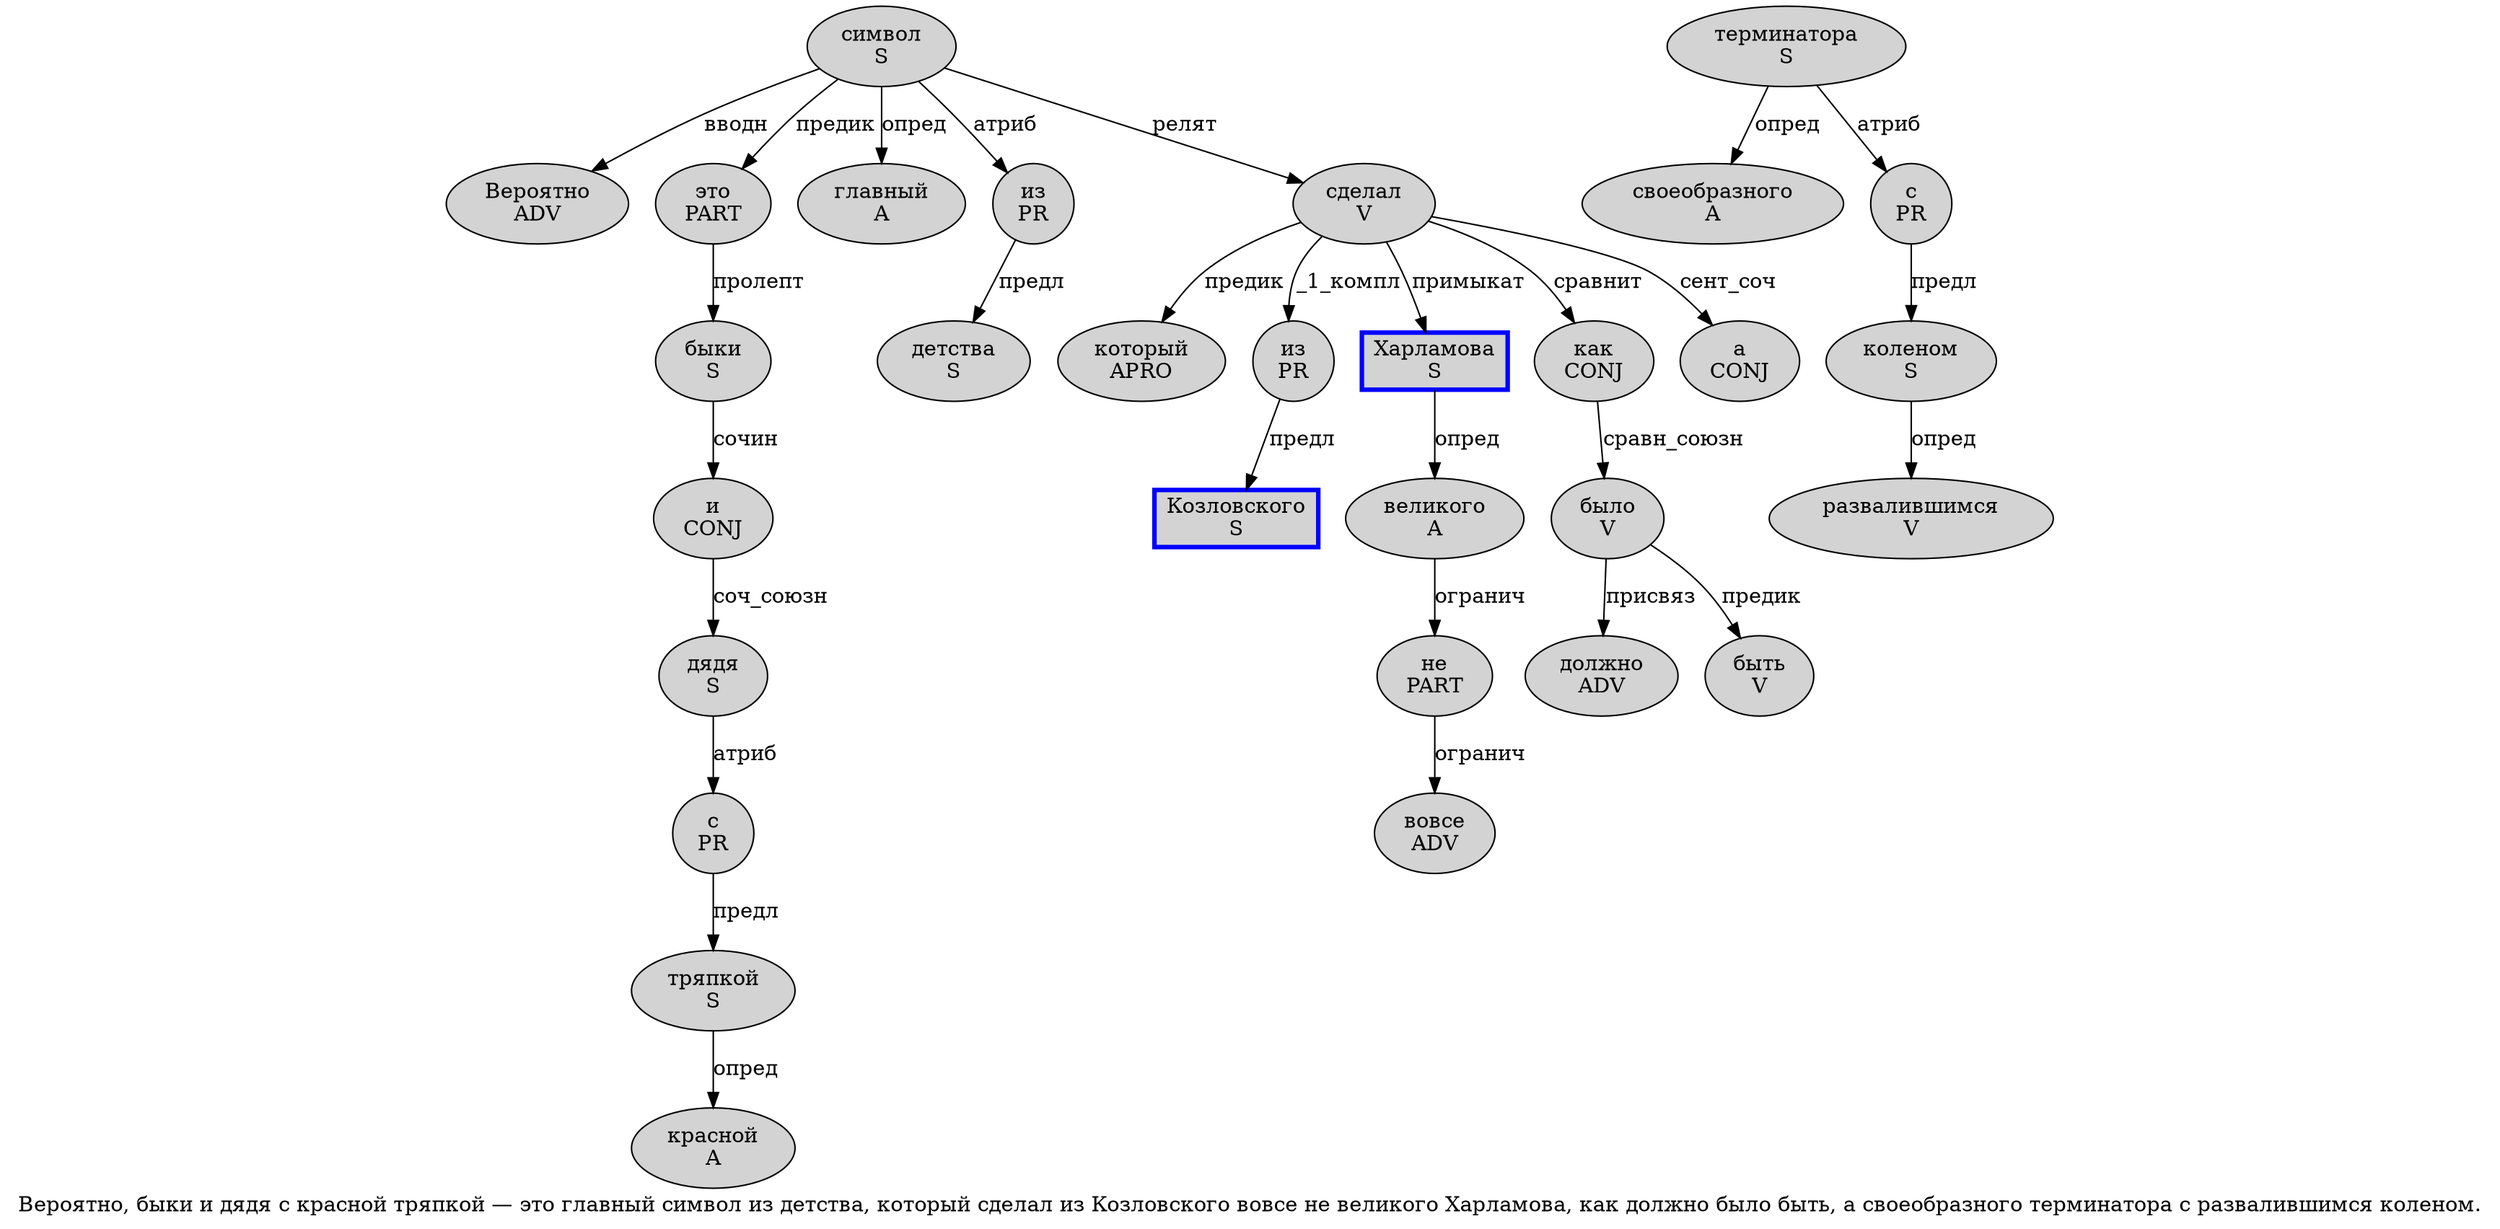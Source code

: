 digraph SENTENCE_3306 {
	graph [label="Вероятно, быки и дядя с красной тряпкой — это главный символ из детства, который сделал из Козловского вовсе не великого Харламова, как должно было быть, а своеобразного терминатора с развалившимся коленом."]
	node [style=filled]
		0 [label="Вероятно
ADV" color="" fillcolor=lightgray penwidth=1 shape=ellipse]
		2 [label="быки
S" color="" fillcolor=lightgray penwidth=1 shape=ellipse]
		3 [label="и
CONJ" color="" fillcolor=lightgray penwidth=1 shape=ellipse]
		4 [label="дядя
S" color="" fillcolor=lightgray penwidth=1 shape=ellipse]
		5 [label="с
PR" color="" fillcolor=lightgray penwidth=1 shape=ellipse]
		6 [label="красной
A" color="" fillcolor=lightgray penwidth=1 shape=ellipse]
		7 [label="тряпкой
S" color="" fillcolor=lightgray penwidth=1 shape=ellipse]
		9 [label="это
PART" color="" fillcolor=lightgray penwidth=1 shape=ellipse]
		10 [label="главный
A" color="" fillcolor=lightgray penwidth=1 shape=ellipse]
		11 [label="символ
S" color="" fillcolor=lightgray penwidth=1 shape=ellipse]
		12 [label="из
PR" color="" fillcolor=lightgray penwidth=1 shape=ellipse]
		13 [label="детства
S" color="" fillcolor=lightgray penwidth=1 shape=ellipse]
		15 [label="который
APRO" color="" fillcolor=lightgray penwidth=1 shape=ellipse]
		16 [label="сделал
V" color="" fillcolor=lightgray penwidth=1 shape=ellipse]
		17 [label="из
PR" color="" fillcolor=lightgray penwidth=1 shape=ellipse]
		18 [label="Козловского
S" color=blue fillcolor=lightgray penwidth=3 shape=box]
		19 [label="вовсе
ADV" color="" fillcolor=lightgray penwidth=1 shape=ellipse]
		20 [label="не
PART" color="" fillcolor=lightgray penwidth=1 shape=ellipse]
		21 [label="великого
A" color="" fillcolor=lightgray penwidth=1 shape=ellipse]
		22 [label="Харламова
S" color=blue fillcolor=lightgray penwidth=3 shape=box]
		24 [label="как
CONJ" color="" fillcolor=lightgray penwidth=1 shape=ellipse]
		25 [label="должно
ADV" color="" fillcolor=lightgray penwidth=1 shape=ellipse]
		26 [label="было
V" color="" fillcolor=lightgray penwidth=1 shape=ellipse]
		27 [label="быть
V" color="" fillcolor=lightgray penwidth=1 shape=ellipse]
		29 [label="а
CONJ" color="" fillcolor=lightgray penwidth=1 shape=ellipse]
		30 [label="своеобразного
A" color="" fillcolor=lightgray penwidth=1 shape=ellipse]
		31 [label="терминатора
S" color="" fillcolor=lightgray penwidth=1 shape=ellipse]
		32 [label="с
PR" color="" fillcolor=lightgray penwidth=1 shape=ellipse]
		33 [label="развалившимся
V" color="" fillcolor=lightgray penwidth=1 shape=ellipse]
		34 [label="коленом
S" color="" fillcolor=lightgray penwidth=1 shape=ellipse]
			26 -> 25 [label="присвяз"]
			26 -> 27 [label="предик"]
			4 -> 5 [label="атриб"]
			20 -> 19 [label="огранич"]
			7 -> 6 [label="опред"]
			5 -> 7 [label="предл"]
			32 -> 34 [label="предл"]
			21 -> 20 [label="огранич"]
			22 -> 21 [label="опред"]
			16 -> 15 [label="предик"]
			16 -> 17 [label="_1_компл"]
			16 -> 22 [label="примыкат"]
			16 -> 24 [label="сравнит"]
			16 -> 29 [label="сент_соч"]
			24 -> 26 [label="сравн_союзн"]
			17 -> 18 [label="предл"]
			31 -> 30 [label="опред"]
			31 -> 32 [label="атриб"]
			3 -> 4 [label="соч_союзн"]
			34 -> 33 [label="опред"]
			9 -> 2 [label="пролепт"]
			2 -> 3 [label="сочин"]
			11 -> 0 [label="вводн"]
			11 -> 9 [label="предик"]
			11 -> 10 [label="опред"]
			11 -> 12 [label="атриб"]
			11 -> 16 [label="релят"]
			12 -> 13 [label="предл"]
}